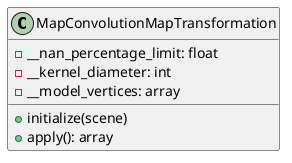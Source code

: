 @startuml
'https://plantuml.com/class-diagram

class MapConvolutionMapTransformation {
    - __nan_percentage_limit: float
    - __kernel_diameter: int
    - __model_vertices: array

    + initialize(scene)
    + apply(): array
}

@enduml